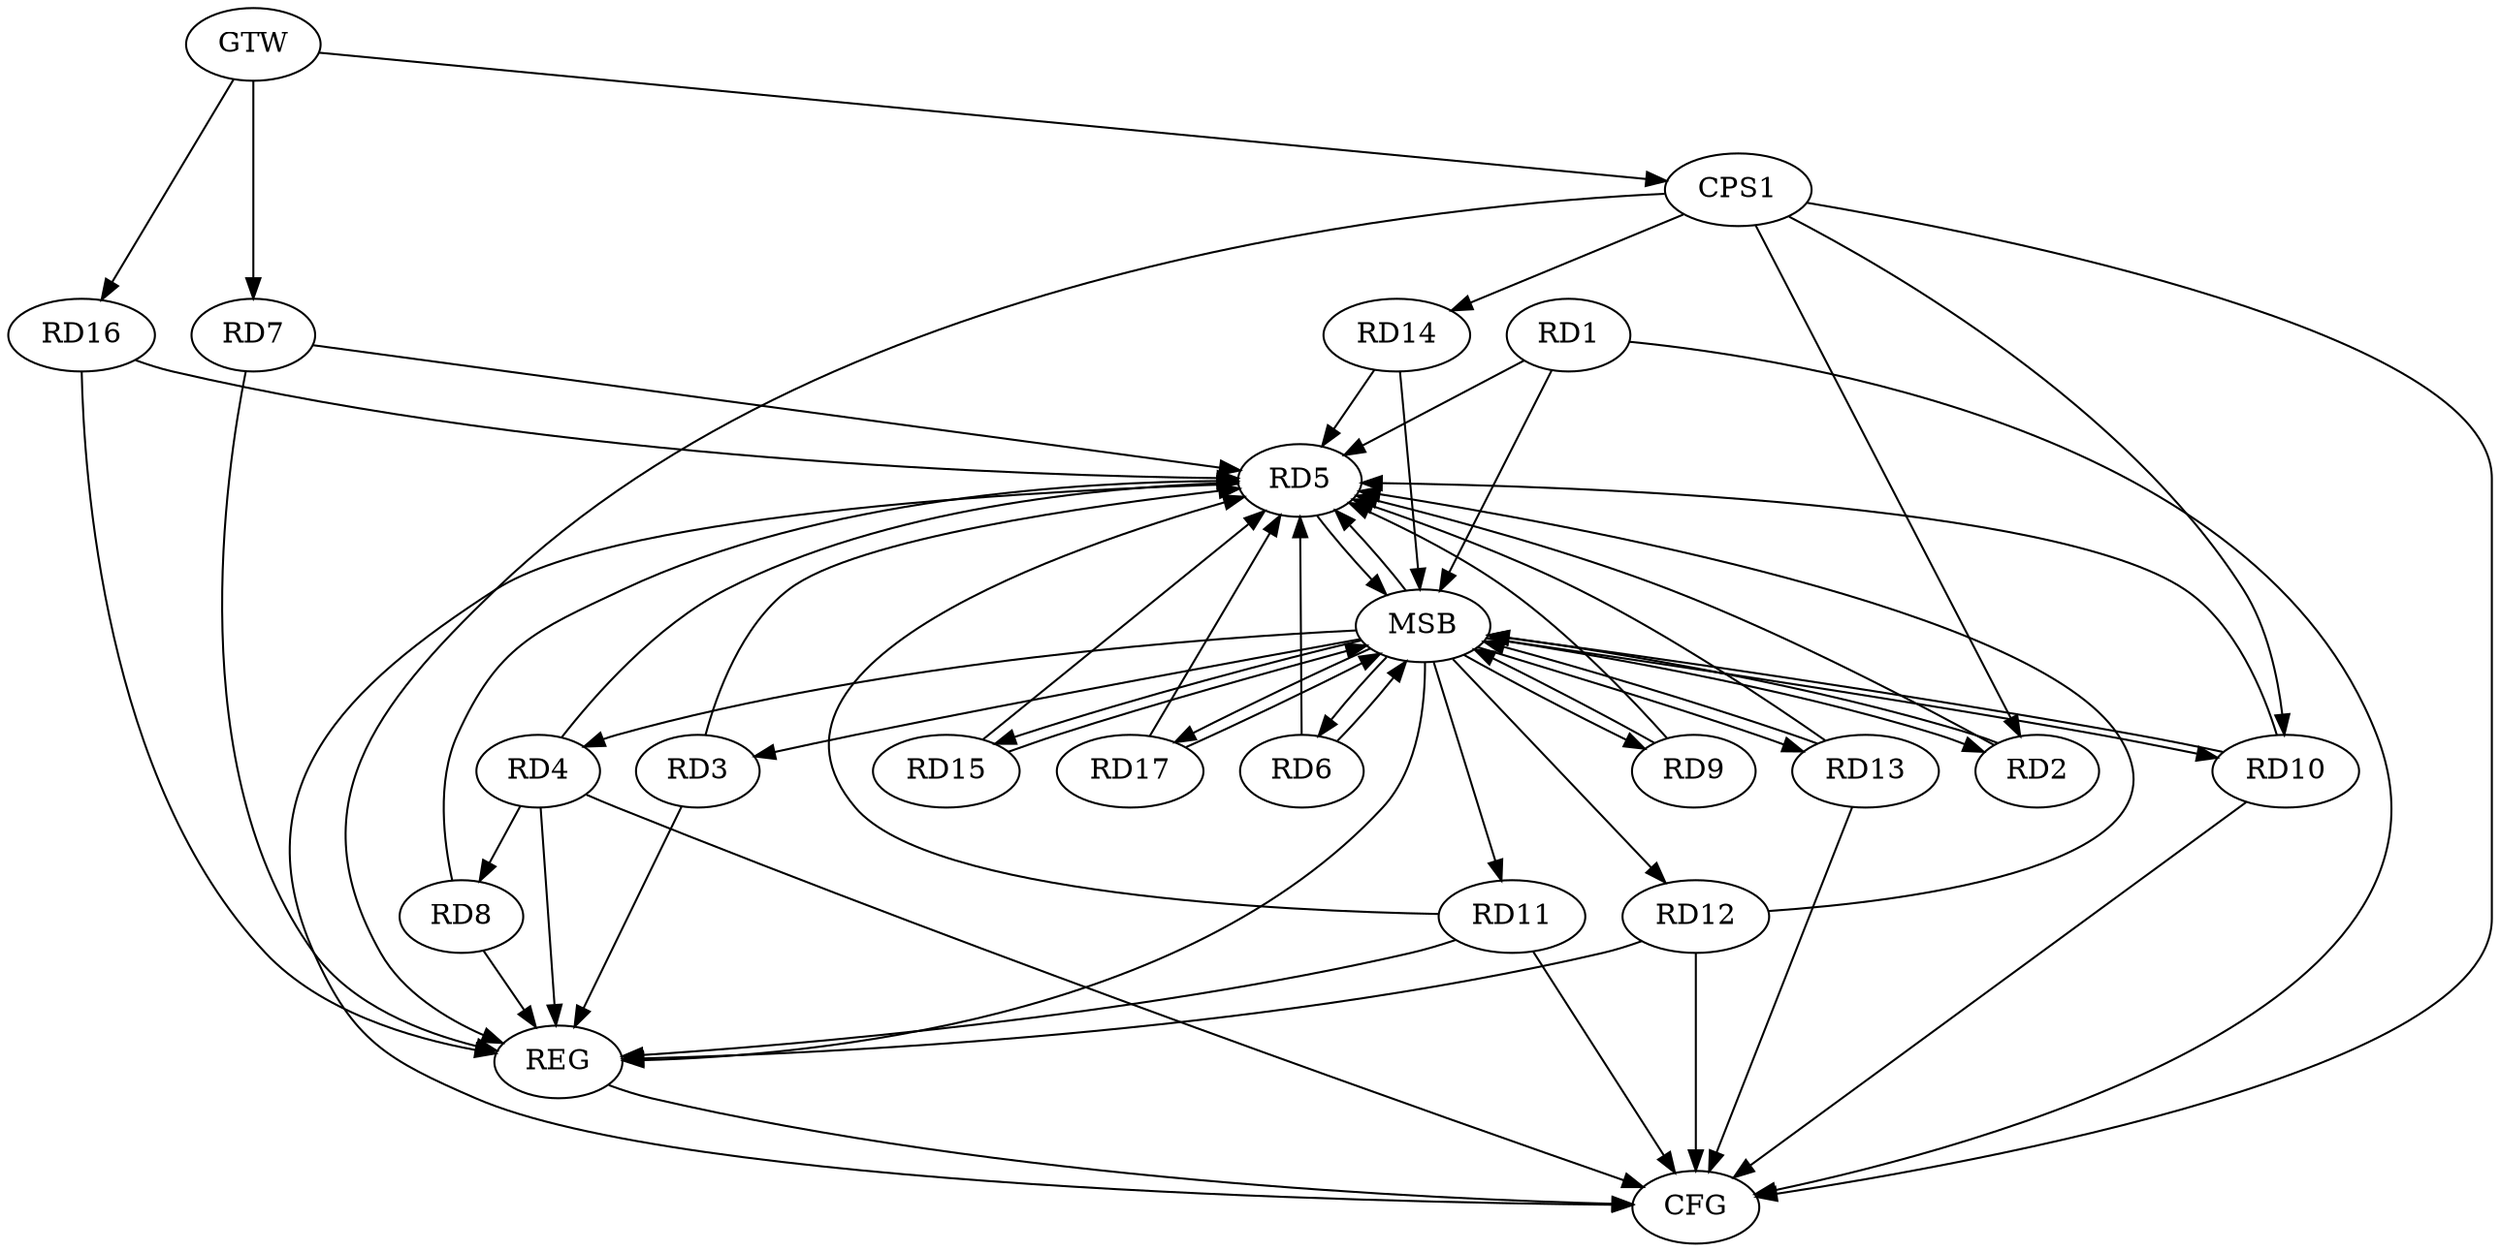 strict digraph G {
  RD1 [ label="RD1" ];
  RD2 [ label="RD2" ];
  RD3 [ label="RD3" ];
  RD4 [ label="RD4" ];
  RD5 [ label="RD5" ];
  RD6 [ label="RD6" ];
  RD7 [ label="RD7" ];
  RD8 [ label="RD8" ];
  RD9 [ label="RD9" ];
  RD10 [ label="RD10" ];
  RD11 [ label="RD11" ];
  RD12 [ label="RD12" ];
  RD13 [ label="RD13" ];
  RD14 [ label="RD14" ];
  RD15 [ label="RD15" ];
  RD16 [ label="RD16" ];
  RD17 [ label="RD17" ];
  CPS1 [ label="CPS1" ];
  GTW [ label="GTW" ];
  REG [ label="REG" ];
  MSB [ label="MSB" ];
  CFG [ label="CFG" ];
  RD4 -> RD5;
  RD4 -> RD8;
  RD11 -> RD5;
  CPS1 -> RD2;
  CPS1 -> RD10;
  CPS1 -> RD14;
  GTW -> RD7;
  GTW -> RD16;
  GTW -> CPS1;
  RD3 -> REG;
  RD4 -> REG;
  RD7 -> REG;
  RD8 -> REG;
  RD11 -> REG;
  RD12 -> REG;
  RD16 -> REG;
  CPS1 -> REG;
  RD1 -> MSB;
  MSB -> RD5;
  MSB -> RD6;
  MSB -> RD13;
  MSB -> REG;
  RD2 -> MSB;
  RD5 -> MSB;
  MSB -> RD2;
  MSB -> RD9;
  MSB -> RD12;
  RD6 -> MSB;
  MSB -> RD17;
  RD9 -> MSB;
  MSB -> RD11;
  RD10 -> MSB;
  RD13 -> MSB;
  MSB -> RD10;
  MSB -> RD15;
  RD14 -> MSB;
  MSB -> RD4;
  RD15 -> MSB;
  RD17 -> MSB;
  MSB -> RD3;
  RD11 -> CFG;
  RD5 -> CFG;
  RD13 -> CFG;
  CPS1 -> CFG;
  RD10 -> CFG;
  RD4 -> CFG;
  RD12 -> CFG;
  RD1 -> CFG;
  REG -> CFG;
  RD8 -> RD5;
  RD14 -> RD5;
  RD10 -> RD5;
  RD16 -> RD5;
  RD9 -> RD5;
  RD15 -> RD5;
  RD3 -> RD5;
  RD6 -> RD5;
  RD12 -> RD5;
  RD1 -> RD5;
  RD2 -> RD5;
  RD17 -> RD5;
  RD13 -> RD5;
  RD7 -> RD5;
}
